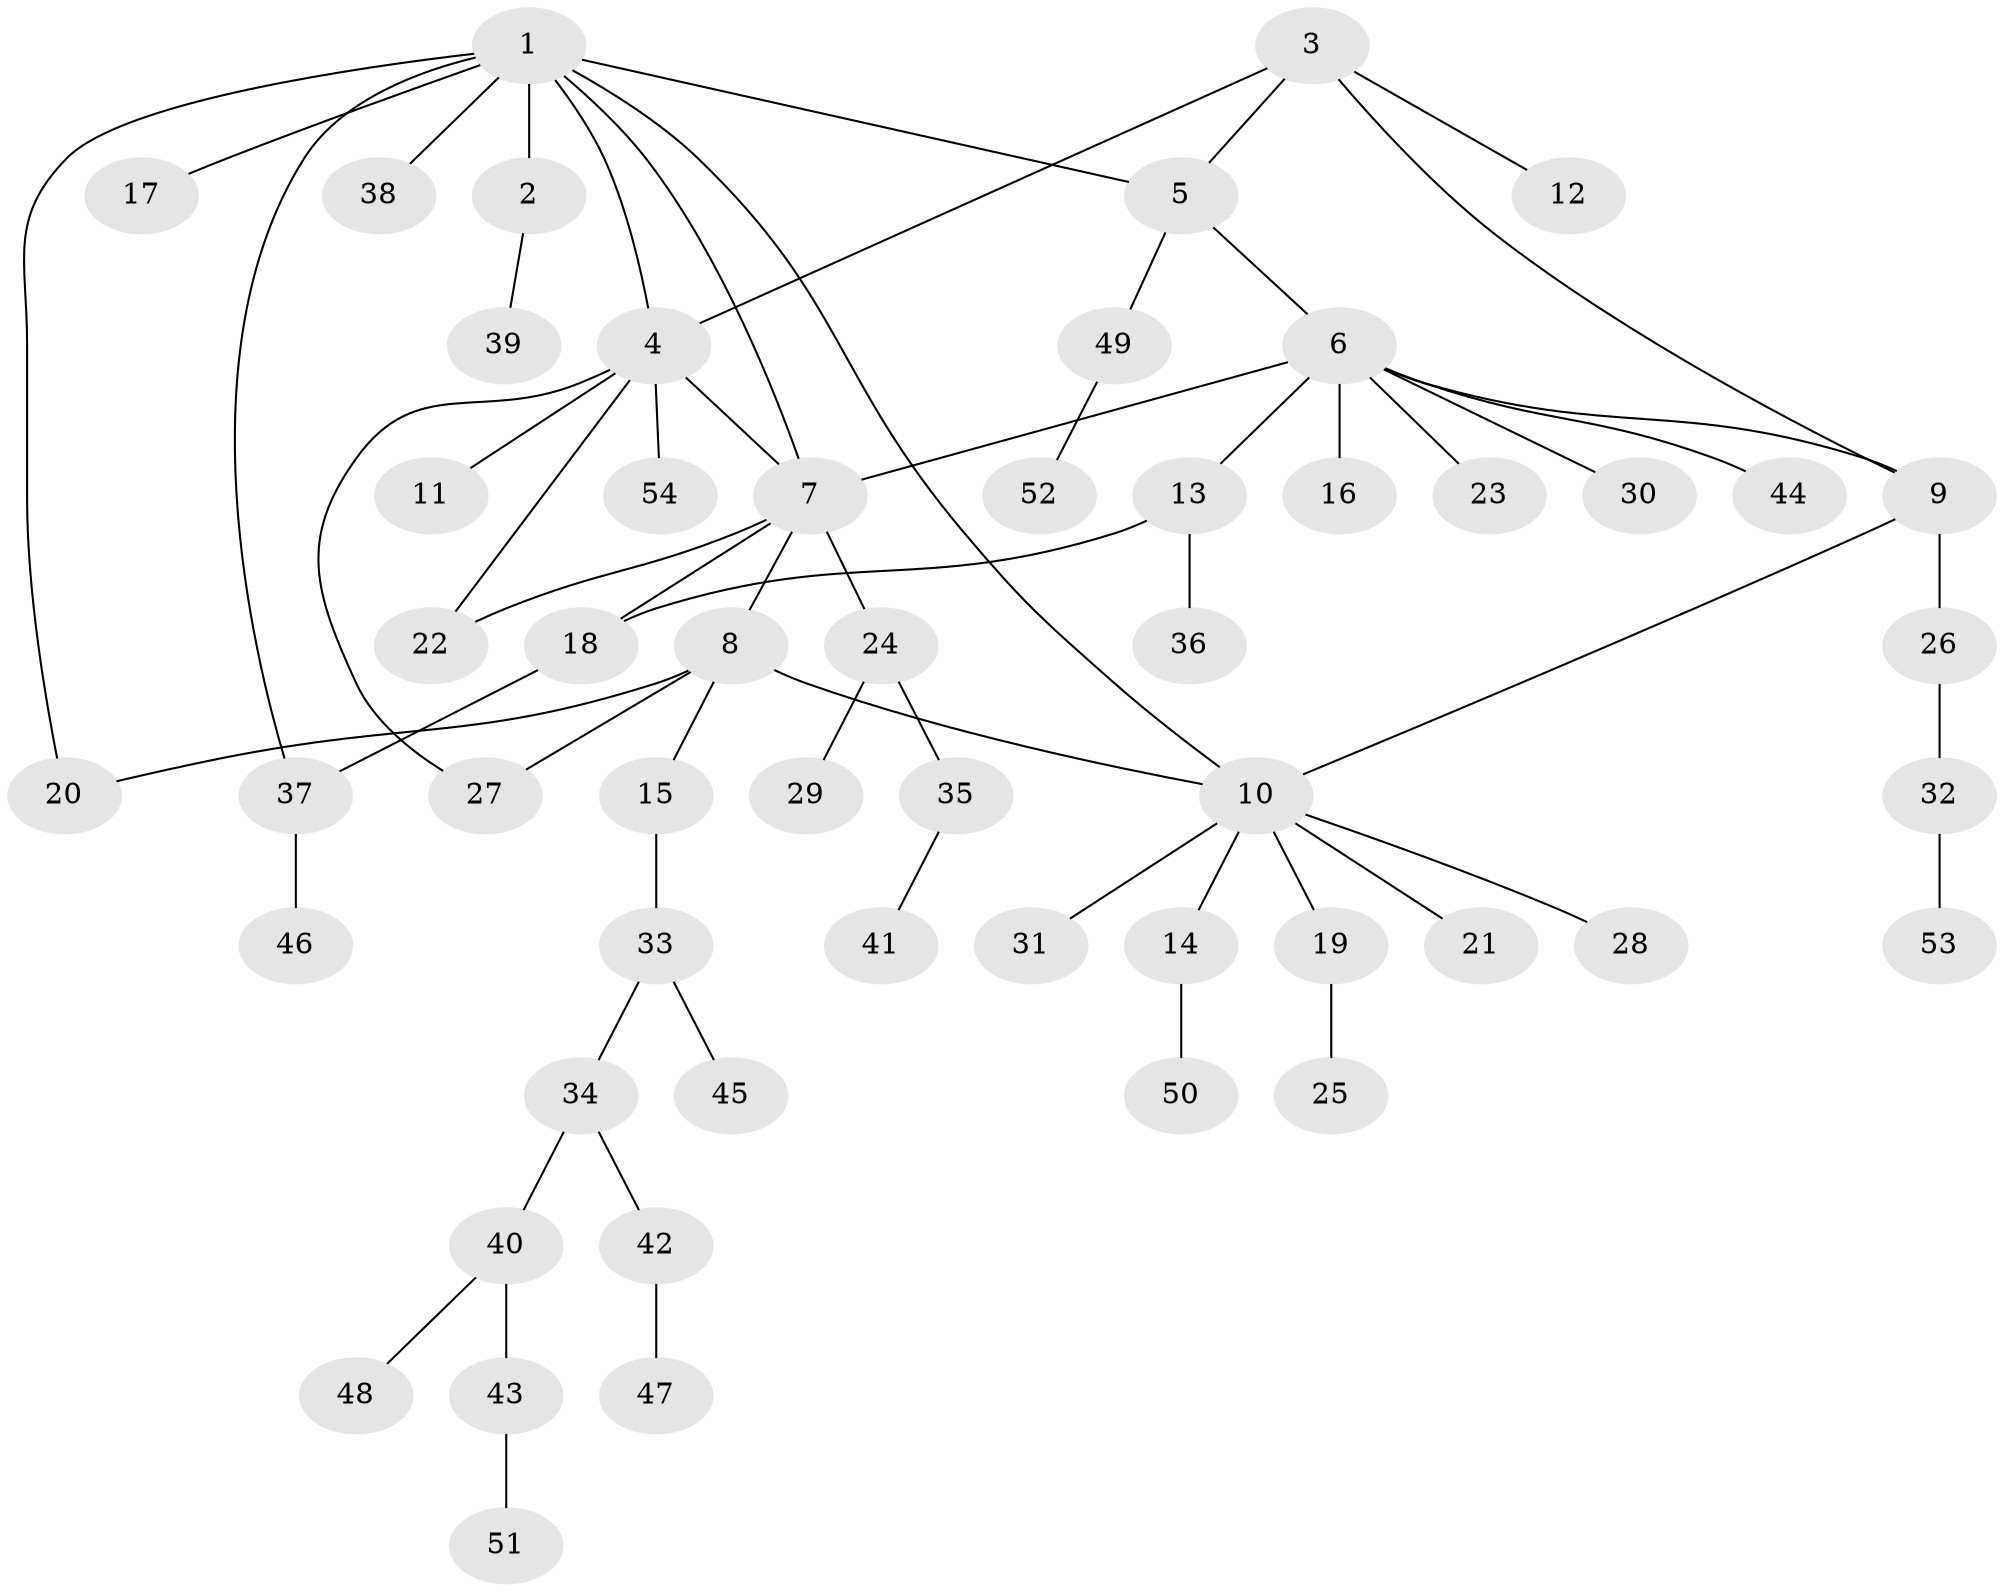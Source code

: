 // coarse degree distribution, {11: 0.02857142857142857, 1: 0.5142857142857142, 3: 0.08571428571428572, 6: 0.02857142857142857, 7: 0.05714285714285714, 10: 0.02857142857142857, 4: 0.05714285714285714, 2: 0.2}
// Generated by graph-tools (version 1.1) at 2025/24/03/03/25 07:24:16]
// undirected, 54 vertices, 64 edges
graph export_dot {
graph [start="1"]
  node [color=gray90,style=filled];
  1;
  2;
  3;
  4;
  5;
  6;
  7;
  8;
  9;
  10;
  11;
  12;
  13;
  14;
  15;
  16;
  17;
  18;
  19;
  20;
  21;
  22;
  23;
  24;
  25;
  26;
  27;
  28;
  29;
  30;
  31;
  32;
  33;
  34;
  35;
  36;
  37;
  38;
  39;
  40;
  41;
  42;
  43;
  44;
  45;
  46;
  47;
  48;
  49;
  50;
  51;
  52;
  53;
  54;
  1 -- 2;
  1 -- 4;
  1 -- 5;
  1 -- 7;
  1 -- 10;
  1 -- 17;
  1 -- 20;
  1 -- 37;
  1 -- 38;
  2 -- 39;
  3 -- 4;
  3 -- 5;
  3 -- 9;
  3 -- 12;
  4 -- 7;
  4 -- 11;
  4 -- 22;
  4 -- 27;
  4 -- 54;
  5 -- 6;
  5 -- 49;
  6 -- 7;
  6 -- 9;
  6 -- 13;
  6 -- 16;
  6 -- 23;
  6 -- 30;
  6 -- 44;
  7 -- 8;
  7 -- 18;
  7 -- 22;
  7 -- 24;
  8 -- 10;
  8 -- 15;
  8 -- 20;
  8 -- 27;
  9 -- 10;
  9 -- 26;
  10 -- 14;
  10 -- 19;
  10 -- 21;
  10 -- 28;
  10 -- 31;
  13 -- 18;
  13 -- 36;
  14 -- 50;
  15 -- 33;
  18 -- 37;
  19 -- 25;
  24 -- 29;
  24 -- 35;
  26 -- 32;
  32 -- 53;
  33 -- 34;
  33 -- 45;
  34 -- 40;
  34 -- 42;
  35 -- 41;
  37 -- 46;
  40 -- 43;
  40 -- 48;
  42 -- 47;
  43 -- 51;
  49 -- 52;
}
